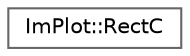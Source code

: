 digraph "Graphical Class Hierarchy"
{
 // LATEX_PDF_SIZE
  bgcolor="transparent";
  edge [fontname=Helvetica,fontsize=10,labelfontname=Helvetica,labelfontsize=10];
  node [fontname=Helvetica,fontsize=10,shape=box,height=0.2,width=0.4];
  rankdir="LR";
  Node0 [id="Node000000",label="ImPlot::RectC",height=0.2,width=0.4,color="grey40", fillcolor="white", style="filled",URL="$structImPlot_1_1RectC.html",tooltip=" "];
}
